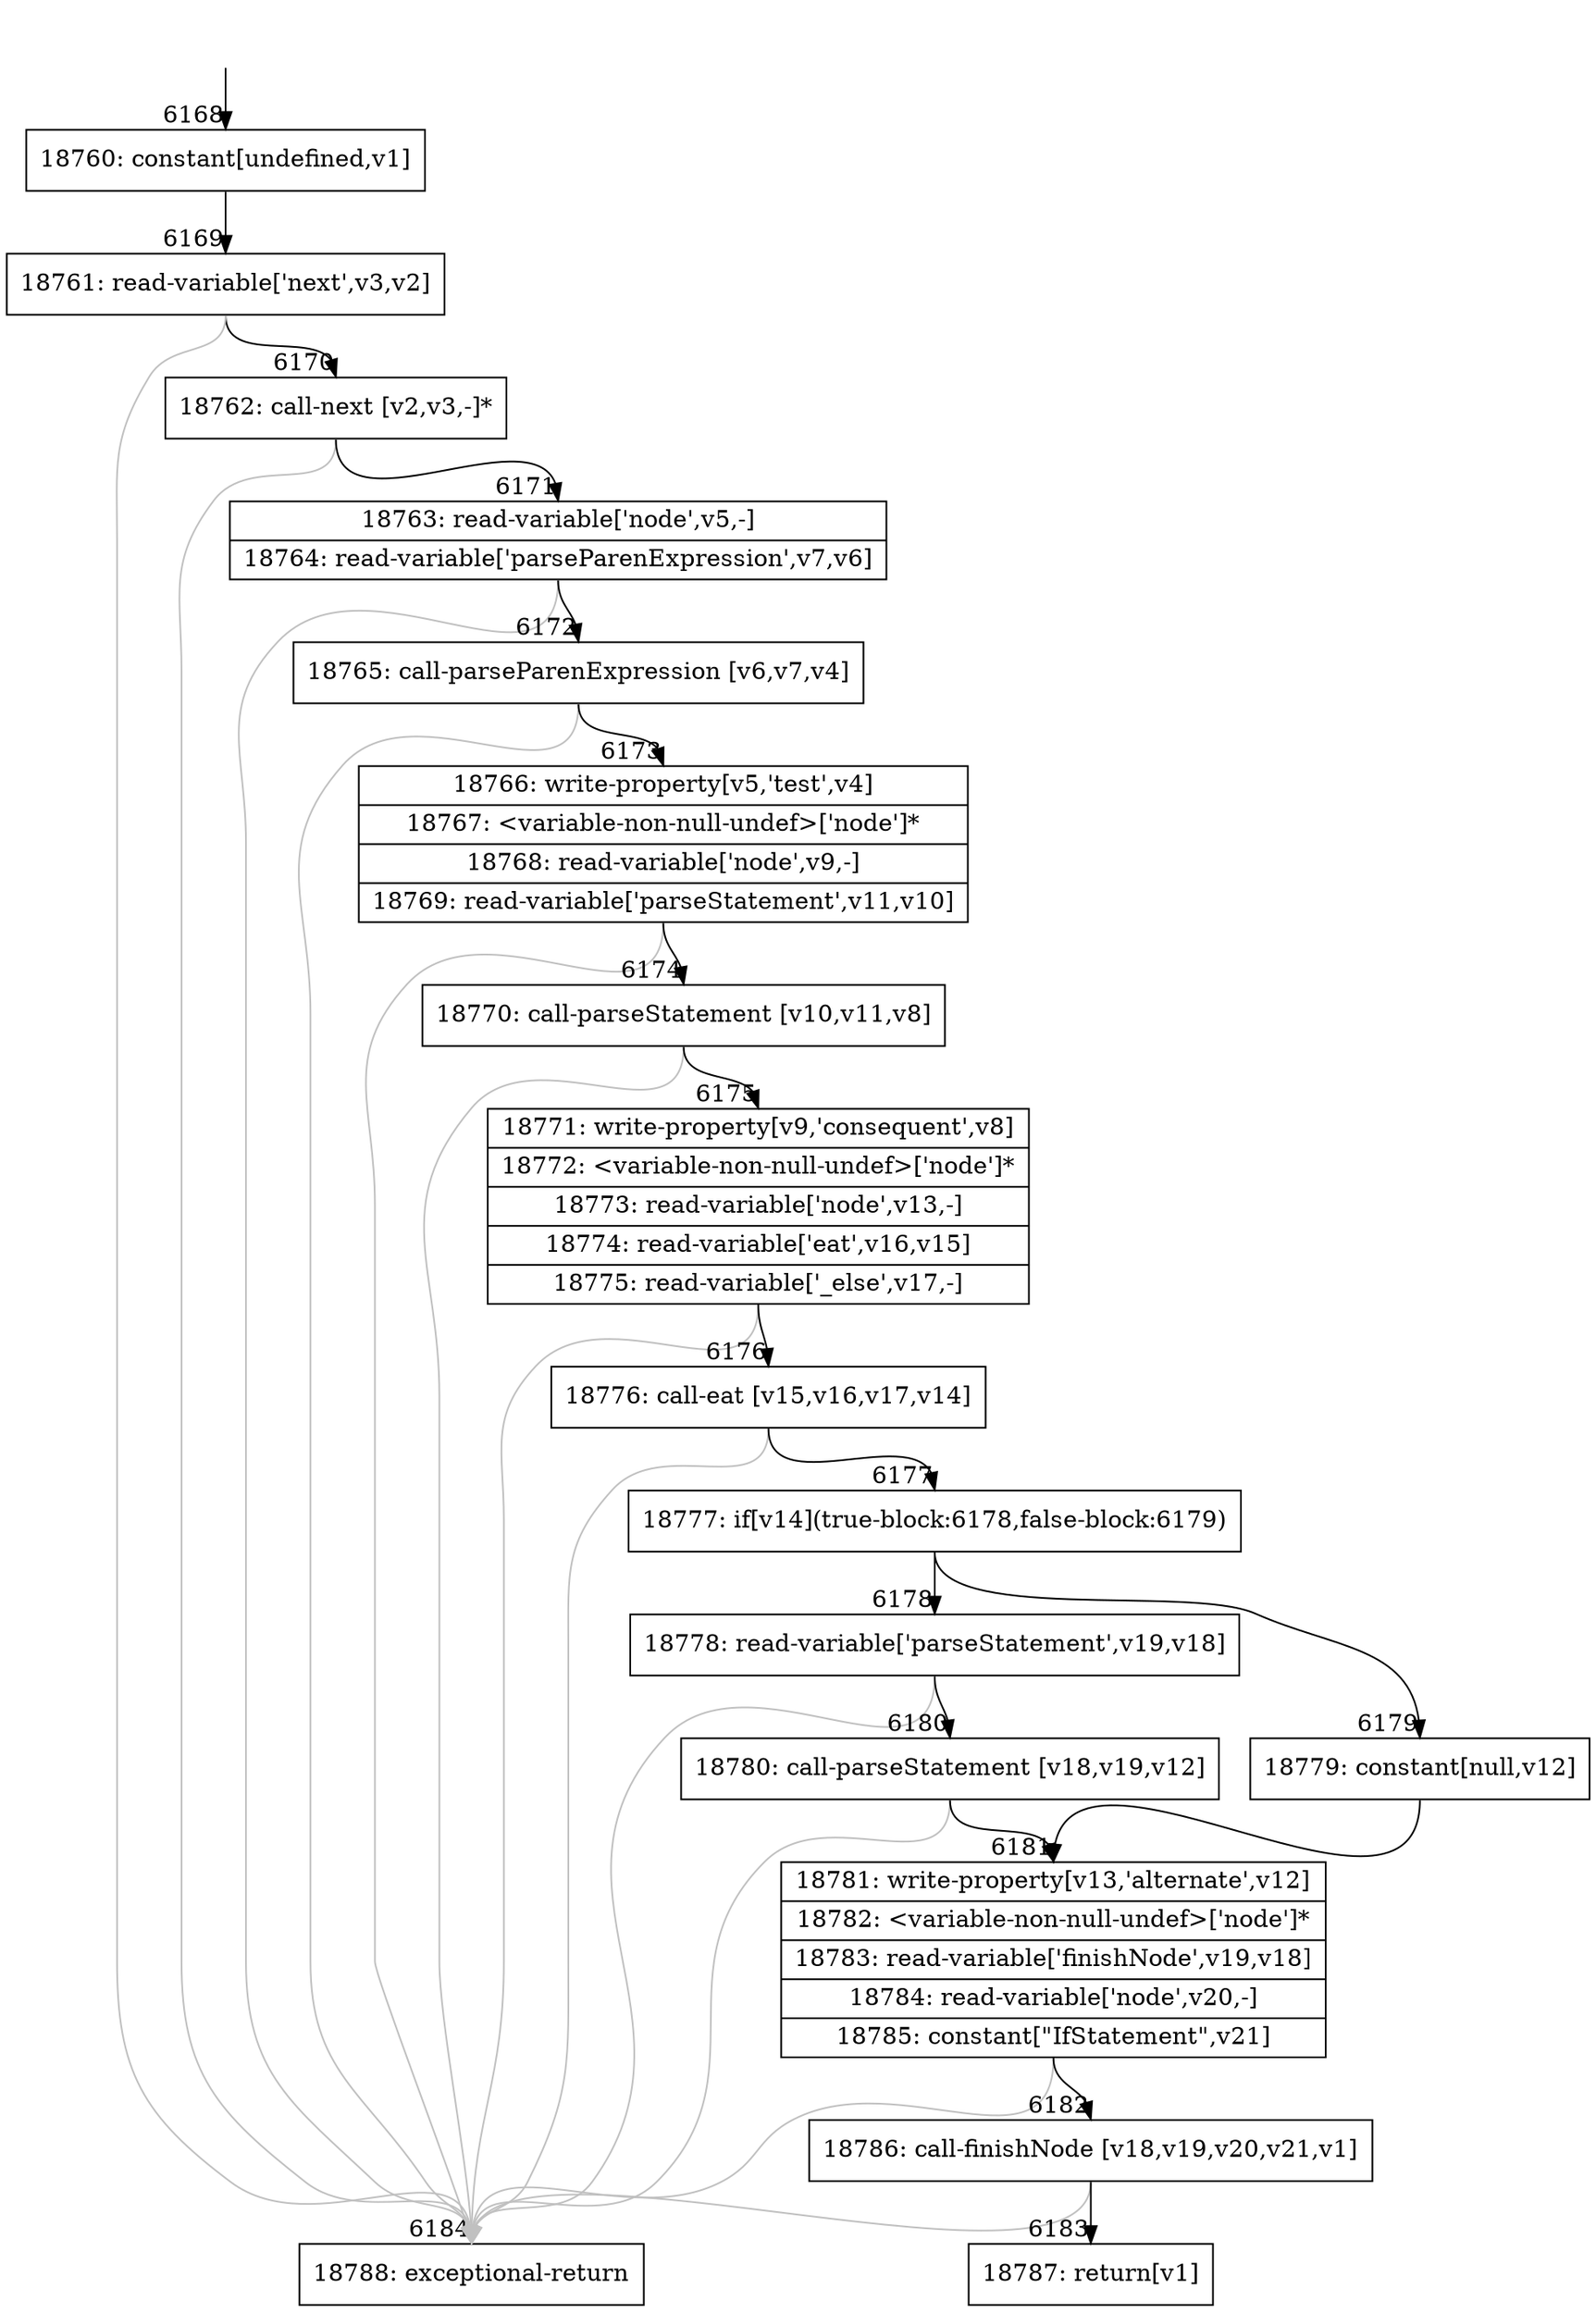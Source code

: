digraph {
rankdir="TD"
BB_entry354[shape=none,label=""];
BB_entry354 -> BB6168 [tailport=s, headport=n, headlabel="    6168"]
BB6168 [shape=record label="{18760: constant[undefined,v1]}" ] 
BB6168 -> BB6169 [tailport=s, headport=n, headlabel="      6169"]
BB6169 [shape=record label="{18761: read-variable['next',v3,v2]}" ] 
BB6169 -> BB6170 [tailport=s, headport=n, headlabel="      6170"]
BB6169 -> BB6184 [tailport=s, headport=n, color=gray, headlabel="      6184"]
BB6170 [shape=record label="{18762: call-next [v2,v3,-]*}" ] 
BB6170 -> BB6171 [tailport=s, headport=n, headlabel="      6171"]
BB6170 -> BB6184 [tailport=s, headport=n, color=gray]
BB6171 [shape=record label="{18763: read-variable['node',v5,-]|18764: read-variable['parseParenExpression',v7,v6]}" ] 
BB6171 -> BB6172 [tailport=s, headport=n, headlabel="      6172"]
BB6171 -> BB6184 [tailport=s, headport=n, color=gray]
BB6172 [shape=record label="{18765: call-parseParenExpression [v6,v7,v4]}" ] 
BB6172 -> BB6173 [tailport=s, headport=n, headlabel="      6173"]
BB6172 -> BB6184 [tailport=s, headport=n, color=gray]
BB6173 [shape=record label="{18766: write-property[v5,'test',v4]|18767: \<variable-non-null-undef\>['node']*|18768: read-variable['node',v9,-]|18769: read-variable['parseStatement',v11,v10]}" ] 
BB6173 -> BB6174 [tailport=s, headport=n, headlabel="      6174"]
BB6173 -> BB6184 [tailport=s, headport=n, color=gray]
BB6174 [shape=record label="{18770: call-parseStatement [v10,v11,v8]}" ] 
BB6174 -> BB6175 [tailport=s, headport=n, headlabel="      6175"]
BB6174 -> BB6184 [tailport=s, headport=n, color=gray]
BB6175 [shape=record label="{18771: write-property[v9,'consequent',v8]|18772: \<variable-non-null-undef\>['node']*|18773: read-variable['node',v13,-]|18774: read-variable['eat',v16,v15]|18775: read-variable['_else',v17,-]}" ] 
BB6175 -> BB6176 [tailport=s, headport=n, headlabel="      6176"]
BB6175 -> BB6184 [tailport=s, headport=n, color=gray]
BB6176 [shape=record label="{18776: call-eat [v15,v16,v17,v14]}" ] 
BB6176 -> BB6177 [tailport=s, headport=n, headlabel="      6177"]
BB6176 -> BB6184 [tailport=s, headport=n, color=gray]
BB6177 [shape=record label="{18777: if[v14](true-block:6178,false-block:6179)}" ] 
BB6177 -> BB6178 [tailport=s, headport=n, headlabel="      6178"]
BB6177 -> BB6179 [tailport=s, headport=n, headlabel="      6179"]
BB6178 [shape=record label="{18778: read-variable['parseStatement',v19,v18]}" ] 
BB6178 -> BB6180 [tailport=s, headport=n, headlabel="      6180"]
BB6178 -> BB6184 [tailport=s, headport=n, color=gray]
BB6179 [shape=record label="{18779: constant[null,v12]}" ] 
BB6179 -> BB6181 [tailport=s, headport=n, headlabel="      6181"]
BB6180 [shape=record label="{18780: call-parseStatement [v18,v19,v12]}" ] 
BB6180 -> BB6181 [tailport=s, headport=n]
BB6180 -> BB6184 [tailport=s, headport=n, color=gray]
BB6181 [shape=record label="{18781: write-property[v13,'alternate',v12]|18782: \<variable-non-null-undef\>['node']*|18783: read-variable['finishNode',v19,v18]|18784: read-variable['node',v20,-]|18785: constant[\"IfStatement\",v21]}" ] 
BB6181 -> BB6182 [tailport=s, headport=n, headlabel="      6182"]
BB6181 -> BB6184 [tailport=s, headport=n, color=gray]
BB6182 [shape=record label="{18786: call-finishNode [v18,v19,v20,v21,v1]}" ] 
BB6182 -> BB6183 [tailport=s, headport=n, headlabel="      6183"]
BB6182 -> BB6184 [tailport=s, headport=n, color=gray]
BB6183 [shape=record label="{18787: return[v1]}" ] 
BB6184 [shape=record label="{18788: exceptional-return}" ] 
//#$~ 6144
}
